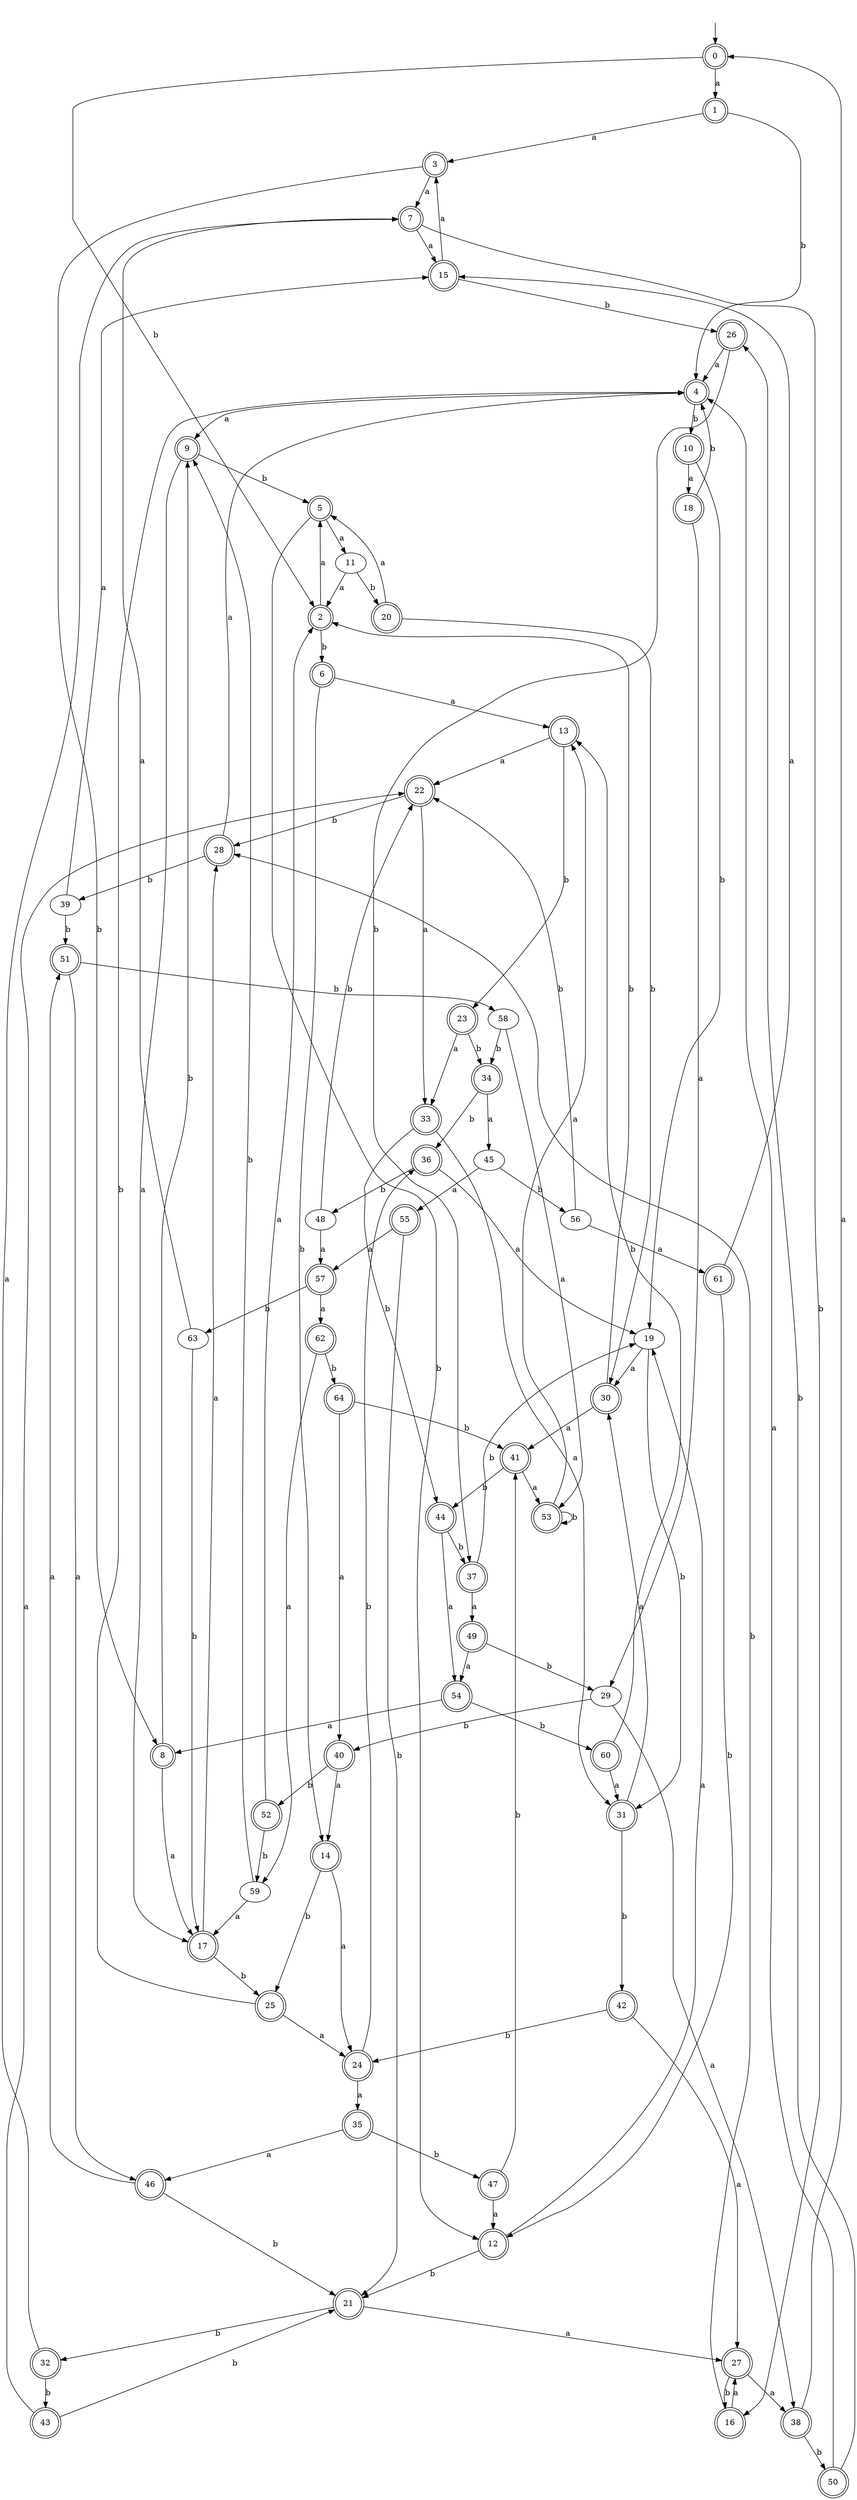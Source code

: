 digraph RandomDFA {
  __start0 [label="", shape=none];
  __start0 -> 0 [label=""];
  0 [shape=circle] [shape=doublecircle]
  0 -> 1 [label="a"]
  0 -> 2 [label="b"]
  1 [shape=doublecircle]
  1 -> 3 [label="a"]
  1 -> 4 [label="b"]
  2 [shape=doublecircle]
  2 -> 5 [label="a"]
  2 -> 6 [label="b"]
  3 [shape=doublecircle]
  3 -> 7 [label="a"]
  3 -> 8 [label="b"]
  4 [shape=doublecircle]
  4 -> 9 [label="a"]
  4 -> 10 [label="b"]
  5 [shape=doublecircle]
  5 -> 11 [label="a"]
  5 -> 12 [label="b"]
  6 [shape=doublecircle]
  6 -> 13 [label="a"]
  6 -> 14 [label="b"]
  7 [shape=doublecircle]
  7 -> 15 [label="a"]
  7 -> 16 [label="b"]
  8 [shape=doublecircle]
  8 -> 17 [label="a"]
  8 -> 9 [label="b"]
  9 [shape=doublecircle]
  9 -> 17 [label="a"]
  9 -> 5 [label="b"]
  10 [shape=doublecircle]
  10 -> 18 [label="a"]
  10 -> 19 [label="b"]
  11
  11 -> 2 [label="a"]
  11 -> 20 [label="b"]
  12 [shape=doublecircle]
  12 -> 19 [label="a"]
  12 -> 21 [label="b"]
  13 [shape=doublecircle]
  13 -> 22 [label="a"]
  13 -> 23 [label="b"]
  14 [shape=doublecircle]
  14 -> 24 [label="a"]
  14 -> 25 [label="b"]
  15 [shape=doublecircle]
  15 -> 3 [label="a"]
  15 -> 26 [label="b"]
  16 [shape=doublecircle]
  16 -> 27 [label="a"]
  16 -> 28 [label="b"]
  17 [shape=doublecircle]
  17 -> 28 [label="a"]
  17 -> 25 [label="b"]
  18 [shape=doublecircle]
  18 -> 29 [label="a"]
  18 -> 4 [label="b"]
  19
  19 -> 30 [label="a"]
  19 -> 31 [label="b"]
  20 [shape=doublecircle]
  20 -> 5 [label="a"]
  20 -> 30 [label="b"]
  21 [shape=doublecircle]
  21 -> 27 [label="a"]
  21 -> 32 [label="b"]
  22 [shape=doublecircle]
  22 -> 33 [label="a"]
  22 -> 28 [label="b"]
  23 [shape=doublecircle]
  23 -> 33 [label="a"]
  23 -> 34 [label="b"]
  24 [shape=doublecircle]
  24 -> 35 [label="a"]
  24 -> 36 [label="b"]
  25 [shape=doublecircle]
  25 -> 24 [label="a"]
  25 -> 4 [label="b"]
  26 [shape=doublecircle]
  26 -> 4 [label="a"]
  26 -> 37 [label="b"]
  27 [shape=doublecircle]
  27 -> 38 [label="a"]
  27 -> 16 [label="b"]
  28 [shape=doublecircle]
  28 -> 4 [label="a"]
  28 -> 39 [label="b"]
  29
  29 -> 38 [label="a"]
  29 -> 40 [label="b"]
  30 [shape=doublecircle]
  30 -> 41 [label="a"]
  30 -> 2 [label="b"]
  31 [shape=doublecircle]
  31 -> 30 [label="a"]
  31 -> 42 [label="b"]
  32 [shape=doublecircle]
  32 -> 7 [label="a"]
  32 -> 43 [label="b"]
  33 [shape=doublecircle]
  33 -> 31 [label="a"]
  33 -> 44 [label="b"]
  34 [shape=doublecircle]
  34 -> 45 [label="a"]
  34 -> 36 [label="b"]
  35 [shape=doublecircle]
  35 -> 46 [label="a"]
  35 -> 47 [label="b"]
  36 [shape=doublecircle]
  36 -> 19 [label="a"]
  36 -> 48 [label="b"]
  37 [shape=doublecircle]
  37 -> 49 [label="a"]
  37 -> 19 [label="b"]
  38 [shape=doublecircle]
  38 -> 0 [label="a"]
  38 -> 50 [label="b"]
  39
  39 -> 15 [label="a"]
  39 -> 51 [label="b"]
  40 [shape=doublecircle]
  40 -> 14 [label="a"]
  40 -> 52 [label="b"]
  41 [shape=doublecircle]
  41 -> 53 [label="a"]
  41 -> 44 [label="b"]
  42 [shape=doublecircle]
  42 -> 27 [label="a"]
  42 -> 24 [label="b"]
  43 [shape=doublecircle]
  43 -> 22 [label="a"]
  43 -> 21 [label="b"]
  44 [shape=doublecircle]
  44 -> 54 [label="a"]
  44 -> 37 [label="b"]
  45
  45 -> 55 [label="a"]
  45 -> 56 [label="b"]
  46 [shape=doublecircle]
  46 -> 51 [label="a"]
  46 -> 21 [label="b"]
  47 [shape=doublecircle]
  47 -> 12 [label="a"]
  47 -> 41 [label="b"]
  48
  48 -> 57 [label="a"]
  48 -> 22 [label="b"]
  49 [shape=doublecircle]
  49 -> 54 [label="a"]
  49 -> 29 [label="b"]
  50 [shape=doublecircle]
  50 -> 4 [label="a"]
  50 -> 26 [label="b"]
  51 [shape=doublecircle]
  51 -> 46 [label="a"]
  51 -> 58 [label="b"]
  52 [shape=doublecircle]
  52 -> 2 [label="a"]
  52 -> 59 [label="b"]
  53 [shape=doublecircle]
  53 -> 13 [label="a"]
  53 -> 53 [label="b"]
  54 [shape=doublecircle]
  54 -> 8 [label="a"]
  54 -> 60 [label="b"]
  55 [shape=doublecircle]
  55 -> 57 [label="a"]
  55 -> 21 [label="b"]
  56
  56 -> 61 [label="a"]
  56 -> 22 [label="b"]
  57 [shape=doublecircle]
  57 -> 62 [label="a"]
  57 -> 63 [label="b"]
  58
  58 -> 53 [label="a"]
  58 -> 34 [label="b"]
  59
  59 -> 17 [label="a"]
  59 -> 9 [label="b"]
  60 [shape=doublecircle]
  60 -> 31 [label="a"]
  60 -> 13 [label="b"]
  61 [shape=doublecircle]
  61 -> 15 [label="a"]
  61 -> 12 [label="b"]
  62 [shape=doublecircle]
  62 -> 59 [label="a"]
  62 -> 64 [label="b"]
  63
  63 -> 7 [label="a"]
  63 -> 17 [label="b"]
  64 [shape=doublecircle]
  64 -> 40 [label="a"]
  64 -> 41 [label="b"]
}
